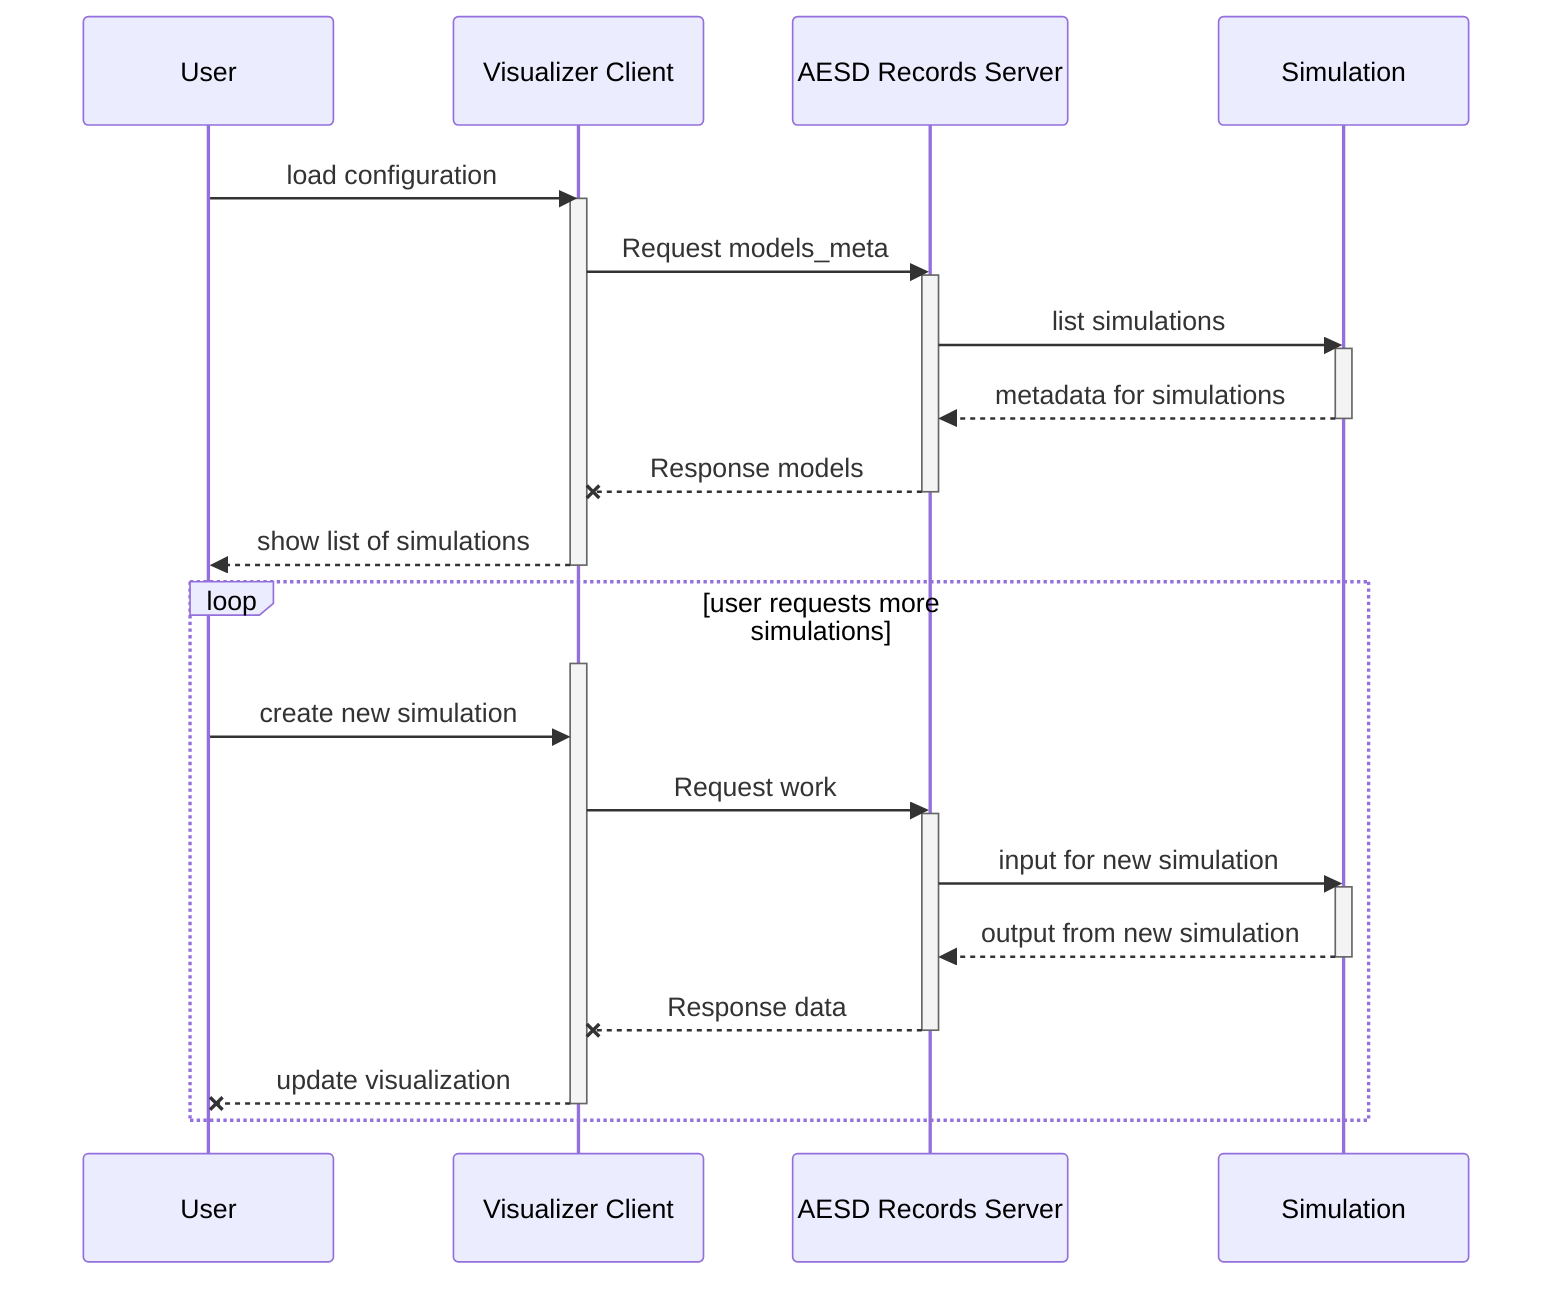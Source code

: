 sequenceDiagram

participant User
participant Visualizer Client
participant AESD Records Server
participant Simulation

User ->> Visualizer Client: load configuration
activate Visualizer Client
Visualizer Client ->> AESD Records Server: Request models_meta
activate AESD Records Server
AESD Records Server ->> Simulation: list simulations
activate Simulation
Simulation -->> AESD Records Server: metadata for simulations
deactivate Simulation
AESD Records Server --x Visualizer Client: Response models
deactivate AESD Records Server
Visualizer Client -->> User: show list of simulations
deactivate Visualizer Client

loop user requests more simulations
  activate Visualizer Client
  User ->> Visualizer Client: create new simulation
  Visualizer Client ->> AESD Records Server: Request work
  activate AESD Records Server
  AESD Records Server ->> Simulation: input for new simulation
  activate Simulation
  Simulation -->> AESD Records Server: output from new simulation
  deactivate Simulation
  AESD Records Server --x Visualizer Client: Response data
  deactivate AESD Records Server
  Visualizer Client --x User: update visualization
  deactivate Visualizer Client
end